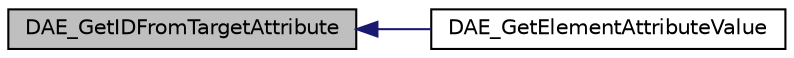digraph "DAE_GetIDFromTargetAttribute"
{
  edge [fontname="Helvetica",fontsize="10",labelfontname="Helvetica",labelfontsize="10"];
  node [fontname="Helvetica",fontsize="10",shape=record];
  rankdir="LR";
  Node143 [label="DAE_GetIDFromTargetAttribute",height=0.2,width=0.4,color="black", fillcolor="grey75", style="filled", fontcolor="black"];
  Node143 -> Node144 [dir="back",color="midnightblue",fontsize="10",style="solid"];
  Node144 [label="DAE_GetElementAttributeValue",height=0.2,width=0.4,color="black", fillcolor="white", style="filled",URL="$fbxcolladautils_8h.html#a05ecabb79a6d8b0d8c9abca135ef157b"];
}
